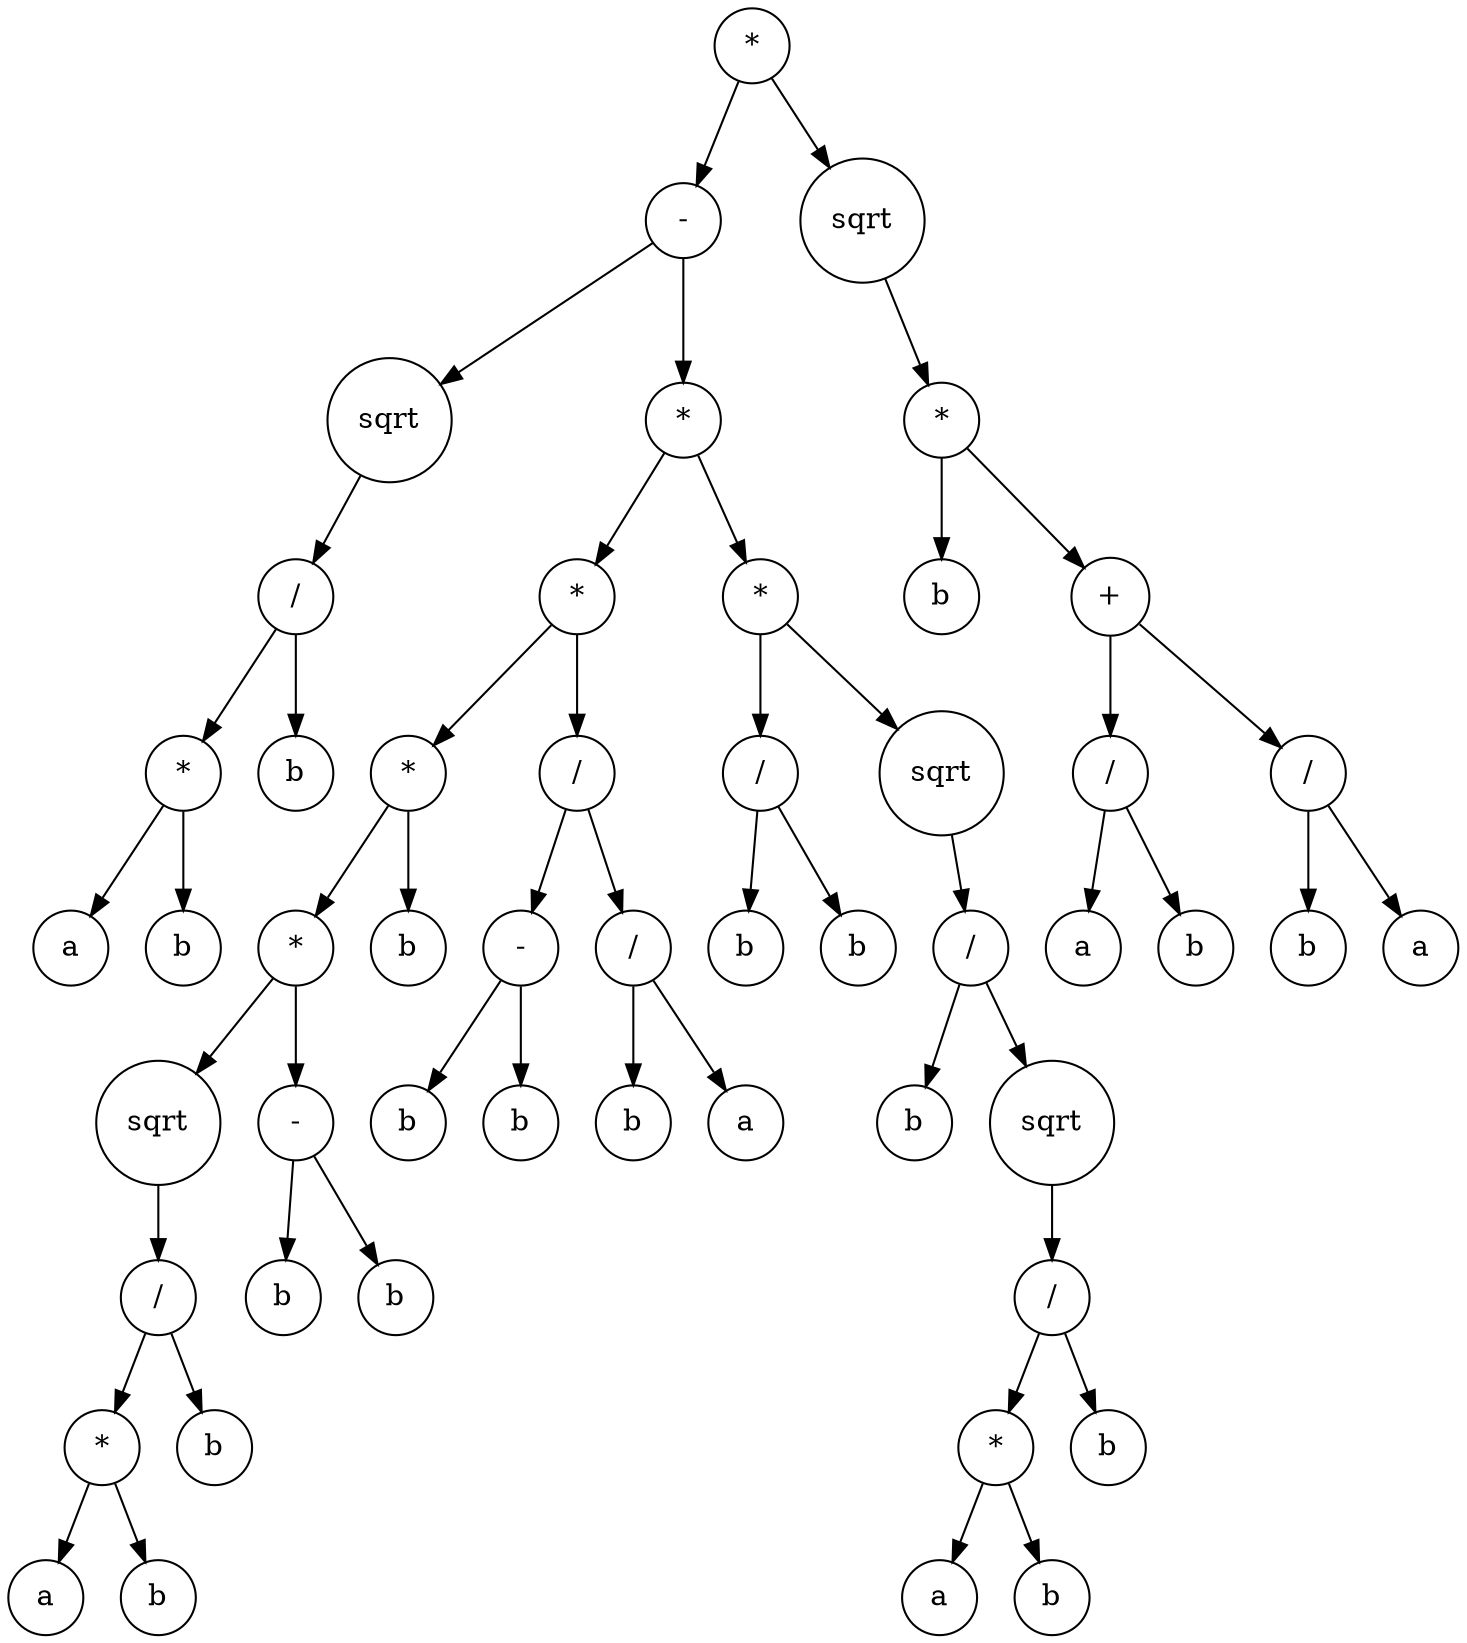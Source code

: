 digraph g {
graph [ordering=out];
node [shape=circle];
n[label = "*"];
n0[label = "-"];
n00[label = "sqrt"];
n000[label = "/"];
n0000[label = "*"];
n00000[label = "a"];
n0000 -> n00000;
n00001[label = "b"];
n0000 -> n00001;
n000 -> n0000;
n0001[label = "b"];
n000 -> n0001;
n00 -> n000;
n0 -> n00;
n01[label = "*"];
n010[label = "*"];
n0100[label = "*"];
n01000[label = "*"];
n010000[label = "sqrt"];
n0100000[label = "/"];
n01000000[label = "*"];
n010000000[label = "a"];
n01000000 -> n010000000;
n010000001[label = "b"];
n01000000 -> n010000001;
n0100000 -> n01000000;
n01000001[label = "b"];
n0100000 -> n01000001;
n010000 -> n0100000;
n01000 -> n010000;
n010001[label = "-"];
n0100010[label = "b"];
n010001 -> n0100010;
n0100011[label = "b"];
n010001 -> n0100011;
n01000 -> n010001;
n0100 -> n01000;
n01001[label = "b"];
n0100 -> n01001;
n010 -> n0100;
n0101[label = "/"];
n01010[label = "-"];
n010100[label = "b"];
n01010 -> n010100;
n010101[label = "b"];
n01010 -> n010101;
n0101 -> n01010;
n01011[label = "/"];
n010110[label = "b"];
n01011 -> n010110;
n010111[label = "a"];
n01011 -> n010111;
n0101 -> n01011;
n010 -> n0101;
n01 -> n010;
n011[label = "*"];
n0110[label = "/"];
n01100[label = "b"];
n0110 -> n01100;
n01101[label = "b"];
n0110 -> n01101;
n011 -> n0110;
n0111[label = "sqrt"];
n01110[label = "/"];
n011100[label = "b"];
n01110 -> n011100;
n011101[label = "sqrt"];
n0111010[label = "/"];
n01110100[label = "*"];
n011101000[label = "a"];
n01110100 -> n011101000;
n011101001[label = "b"];
n01110100 -> n011101001;
n0111010 -> n01110100;
n01110101[label = "b"];
n0111010 -> n01110101;
n011101 -> n0111010;
n01110 -> n011101;
n0111 -> n01110;
n011 -> n0111;
n01 -> n011;
n0 -> n01;
n -> n0;
n1[label = "sqrt"];
n10[label = "*"];
n100[label = "b"];
n10 -> n100;
n101[label = "+"];
n1010[label = "/"];
n10100[label = "a"];
n1010 -> n10100;
n10101[label = "b"];
n1010 -> n10101;
n101 -> n1010;
n1011[label = "/"];
n10110[label = "b"];
n1011 -> n10110;
n10111[label = "a"];
n1011 -> n10111;
n101 -> n1011;
n10 -> n101;
n1 -> n10;
n -> n1;
}
